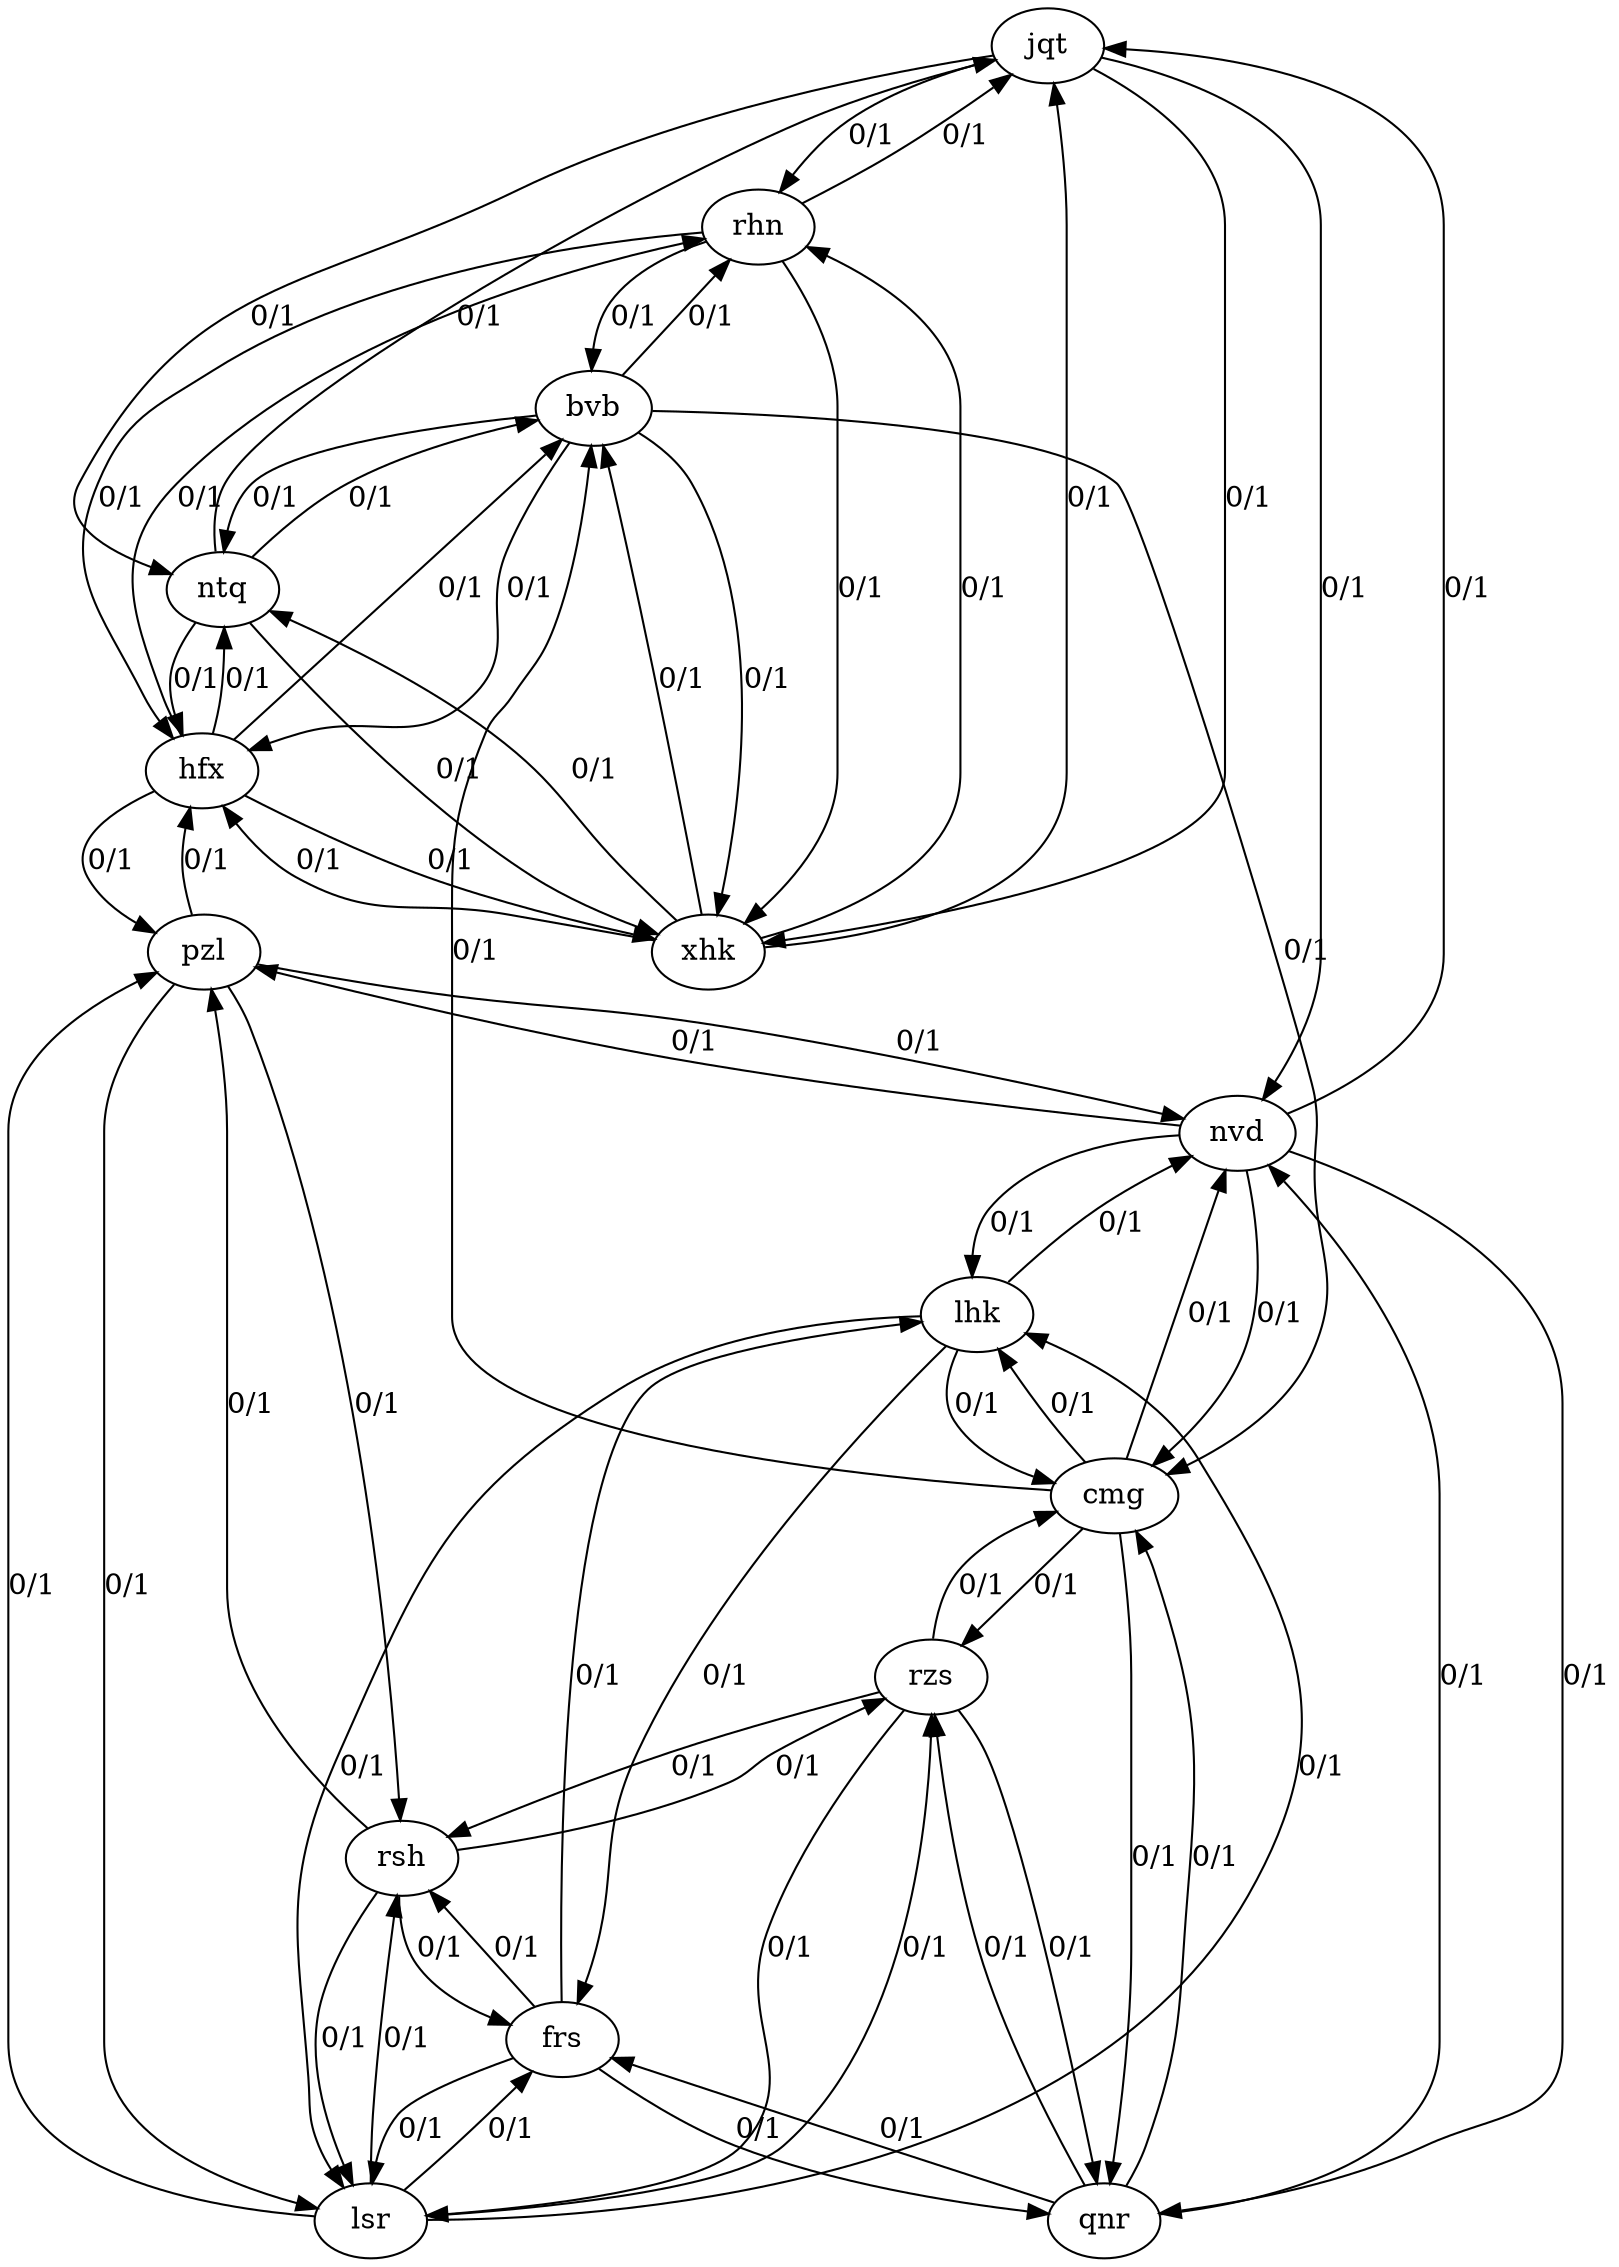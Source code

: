 digraph G {
jqt
rhn
xhk
nvd
rsh
frs
pzl
lsr
hfx
cmg
qnr
lhk
bvb
ntq
rzs
lsr -> frs [label="0/1"]
frs -> lsr [label="0/1"]
qnr -> frs [label="0/1"]
rsh -> rzs [label="0/1"]
hfx -> rhn [label="0/1"]
qnr -> nvd [label="0/1"]
rzs -> lsr [label="0/1"]
rhn -> xhk [label="0/1"]
jqt -> rhn [label="0/1"]
pzl -> lsr [label="0/1"]
bvb -> ntq [label="0/1"]
nvd -> qnr [label="0/1"]
lsr -> rzs [label="0/1"]
frs -> lhk [label="0/1"]
bvb -> cmg [label="0/1"]
nvd -> jqt [label="0/1"]
lsr -> rsh [label="0/1"]
pzl -> nvd [label="0/1"]
cmg -> bvb [label="0/1"]
lhk -> frs [label="0/1"]
rsh -> lsr [label="0/1"]
jqt -> nvd [label="0/1"]
nvd -> pzl [label="0/1"]
lhk -> cmg [label="0/1"]
xhk -> jqt [label="0/1"]
rhn -> hfx [label="0/1"]
hfx -> pzl [label="0/1"]
jqt -> xhk [label="0/1"]
rsh -> pzl [label="0/1"]
pzl -> hfx [label="0/1"]
cmg -> nvd [label="0/1"]
hfx -> xhk [label="0/1"]
rhn -> jqt [label="0/1"]
xhk -> rhn [label="0/1"]
ntq -> bvb [label="0/1"]
bvb -> rhn [label="0/1"]
pzl -> rsh [label="0/1"]
ntq -> xhk [label="0/1"]
xhk -> hfx [label="0/1"]
nvd -> cmg [label="0/1"]
frs -> rsh [label="0/1"]
bvb -> xhk [label="0/1"]
lsr -> pzl [label="0/1"]
rzs -> rsh [label="0/1"]
rhn -> bvb [label="0/1"]
cmg -> lhk [label="0/1"]
xhk -> ntq [label="0/1"]
cmg -> qnr [label="0/1"]
xhk -> bvb [label="0/1"]
frs -> qnr [label="0/1"]
bvb -> hfx [label="0/1"]
lhk -> lsr [label="0/1"]
rzs -> qnr [label="0/1"]
hfx -> bvb [label="0/1"]
qnr -> rzs [label="0/1"]
ntq -> jqt [label="0/1"]
ntq -> hfx [label="0/1"]
lsr -> lhk [label="0/1"]
jqt -> ntq [label="0/1"]
rzs -> cmg [label="0/1"]
hfx -> ntq [label="0/1"]
cmg -> rzs [label="0/1"]
qnr -> cmg [label="0/1"]
nvd -> lhk [label="0/1"]
rsh -> frs [label="0/1"]
lhk -> nvd [label="0/1"]
}
